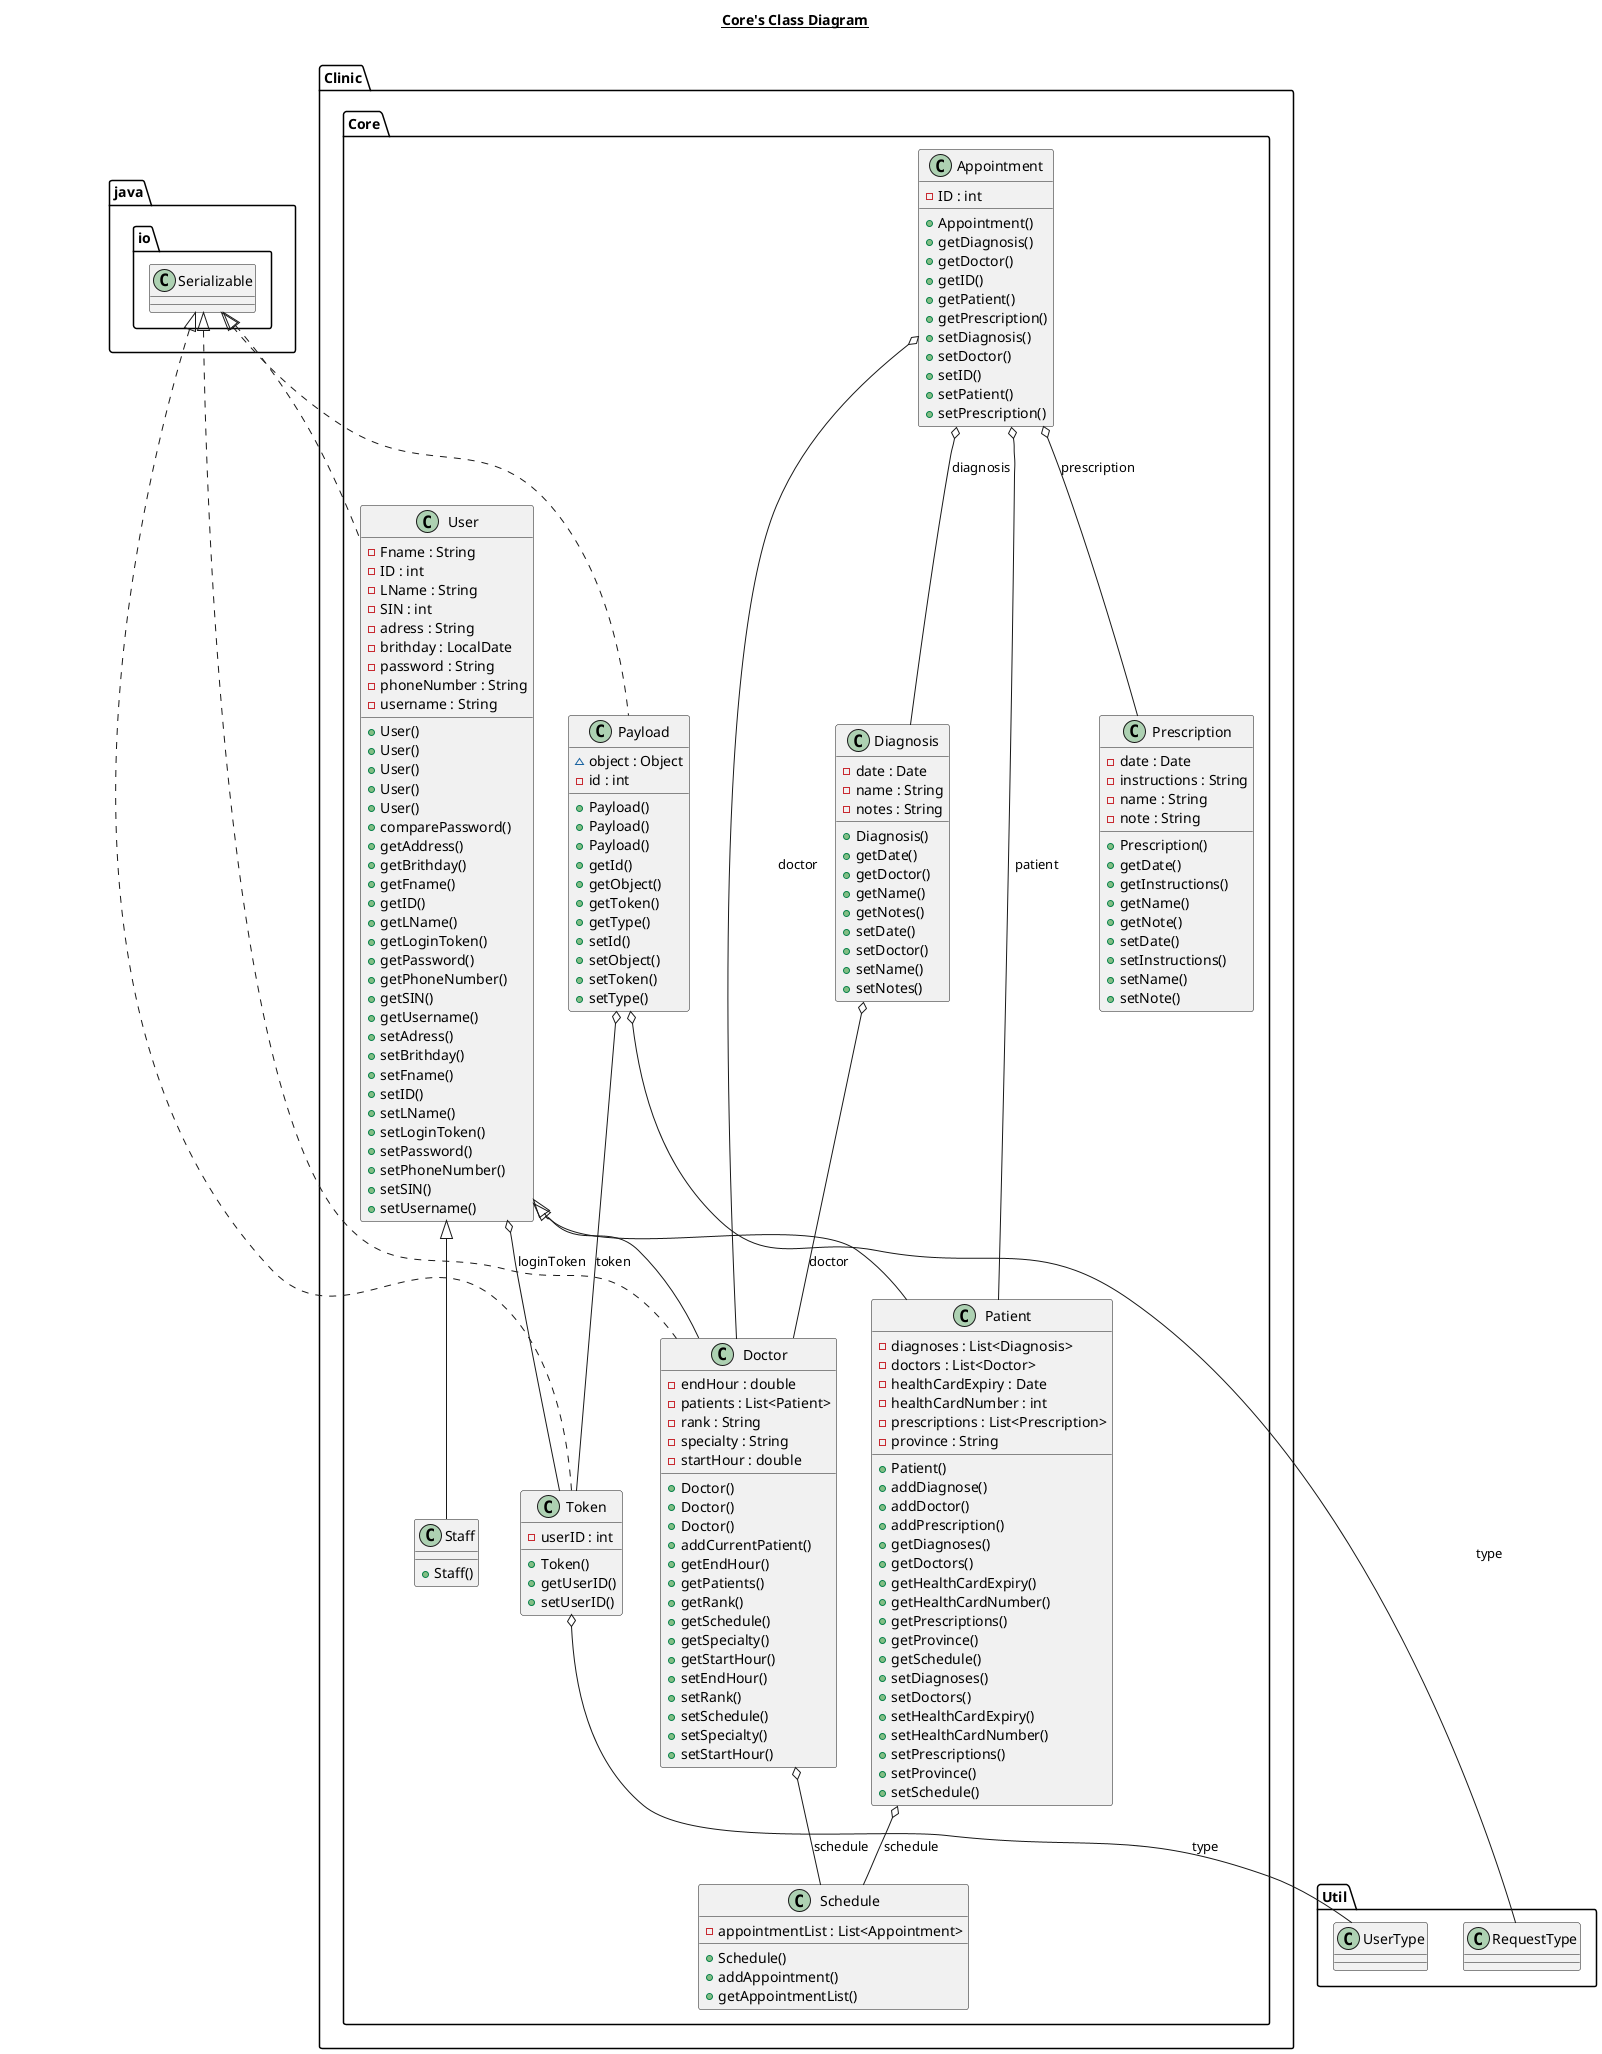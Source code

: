 @startuml

title __Core's Class Diagram__\n

  namespace Clinic.Core {
    class Clinic.Core.Appointment {
        - ID : int
        + Appointment()
        + getDiagnosis()
        + getDoctor()
        + getID()
        + getPatient()
        + getPrescription()
        + setDiagnosis()
        + setDoctor()
        + setID()
        + setPatient()
        + setPrescription()
    }
  }
  

  namespace Clinic.Core {
    class Clinic.Core.Diagnosis {
        - date : Date
        - name : String
        - notes : String
        + Diagnosis()
        + getDate()
        + getDoctor()
        + getName()
        + getNotes()
        + setDate()
        + setDoctor()
        + setName()
        + setNotes()
    }
  }
  

  namespace Clinic.Core {
    class Clinic.Core.Doctor {
        - endHour : double
        - patients : List<Patient>
        - rank : String
        - specialty : String
        - startHour : double
        + Doctor()
        + Doctor()
        + Doctor()
        + addCurrentPatient()
        + getEndHour()
        + getPatients()
        + getRank()
        + getSchedule()
        + getSpecialty()
        + getStartHour()
        + setEndHour()
        + setRank()
        + setSchedule()
        + setSpecialty()
        + setStartHour()
    }
  }
  

  namespace Clinic.Core {
    class Clinic.Core.Patient {
        - diagnoses : List<Diagnosis>
        - doctors : List<Doctor>
        - healthCardExpiry : Date
        - healthCardNumber : int
        - prescriptions : List<Prescription>
        - province : String
        + Patient()
        + addDiagnose()
        + addDoctor()
        + addPrescription()
        + getDiagnoses()
        + getDoctors()
        + getHealthCardExpiry()
        + getHealthCardNumber()
        + getPrescriptions()
        + getProvince()
        + getSchedule()
        + setDiagnoses()
        + setDoctors()
        + setHealthCardExpiry()
        + setHealthCardNumber()
        + setPrescriptions()
        + setProvince()
        + setSchedule()
    }
  }
  

  namespace Clinic.Core {
    class Clinic.Core.Payload {
        ~ object : Object
        - id : int
        + Payload()
        + Payload()
        + Payload()
        + getId()
        + getObject()
        + getToken()
        + getType()
        + setId()
        + setObject()
        + setToken()
        + setType()
    }
  }
  

  namespace Clinic.Core {
    class Clinic.Core.Prescription {
        - date : Date
        - instructions : String
        - name : String
        - note : String
        + Prescription()
        + getDate()
        + getInstructions()
        + getName()
        + getNote()
        + setDate()
        + setInstructions()
        + setName()
        + setNote()
    }
  }
  

  namespace Clinic.Core {
    class Clinic.Core.Schedule {
        - appointmentList : List<Appointment>
        + Schedule()
        + addAppointment()
        + getAppointmentList()
    }
  }
  

  namespace Clinic.Core {
    class Clinic.Core.Staff {
        + Staff()
    }
  }
  

  namespace Clinic.Core {
    class Clinic.Core.Token {
        - userID : int
        + Token()
        + getUserID()
        + setUserID()
    }
  }
  

  namespace Clinic.Core {
    class Clinic.Core.User {
        - Fname : String
        - ID : int
        - LName : String
        - SIN : int
        - adress : String
        - brithday : LocalDate
        - password : String
        - phoneNumber : String
        - username : String
        + User()
        + User()
        + User()
        + User()
        + User()
        + comparePassword()
        + getAddress()
        + getBrithday()
        + getFname()
        + getID()
        + getLName()
        + getLoginToken()
        + getPassword()
        + getPhoneNumber()
        + getSIN()
        + getUsername()
        + setAdress()
        + setBrithday()
        + setFname()
        + setID()
        + setLName()
        + setLoginToken()
        + setPassword()
        + setPhoneNumber()
        + setSIN()
        + setUsername()
    }
  }
  

  Clinic.Core.Appointment o-- Clinic.Core.Diagnosis : diagnosis
  Clinic.Core.Appointment o-- Clinic.Core.Doctor : doctor
  Clinic.Core.Appointment o-- Clinic.Core.Patient : patient
  Clinic.Core.Appointment o-- Clinic.Core.Prescription : prescription
  Clinic.Core.Diagnosis o-- Clinic.Core.Doctor : doctor
  Clinic.Core.Doctor .up.|> java.io.Serializable
  Clinic.Core.Doctor -up-|> Clinic.Core.User
  Clinic.Core.Doctor o-- Clinic.Core.Schedule : schedule
  Clinic.Core.Patient -up-|> Clinic.Core.User
  Clinic.Core.Patient o-- Clinic.Core.Schedule : schedule
  Clinic.Core.Payload .up.|> java.io.Serializable
  Clinic.Core.Payload o-- Clinic.Core.Token : token
  Clinic.Core.Payload o-- Util.RequestType : type
  Clinic.Core.Staff -up-|> Clinic.Core.User
  Clinic.Core.Token .up.|> java.io.Serializable
  Clinic.Core.Token o-- Util.UserType : type
  Clinic.Core.User .up.|> java.io.Serializable
  Clinic.Core.User o-- Clinic.Core.Token : loginToken


@enduml
